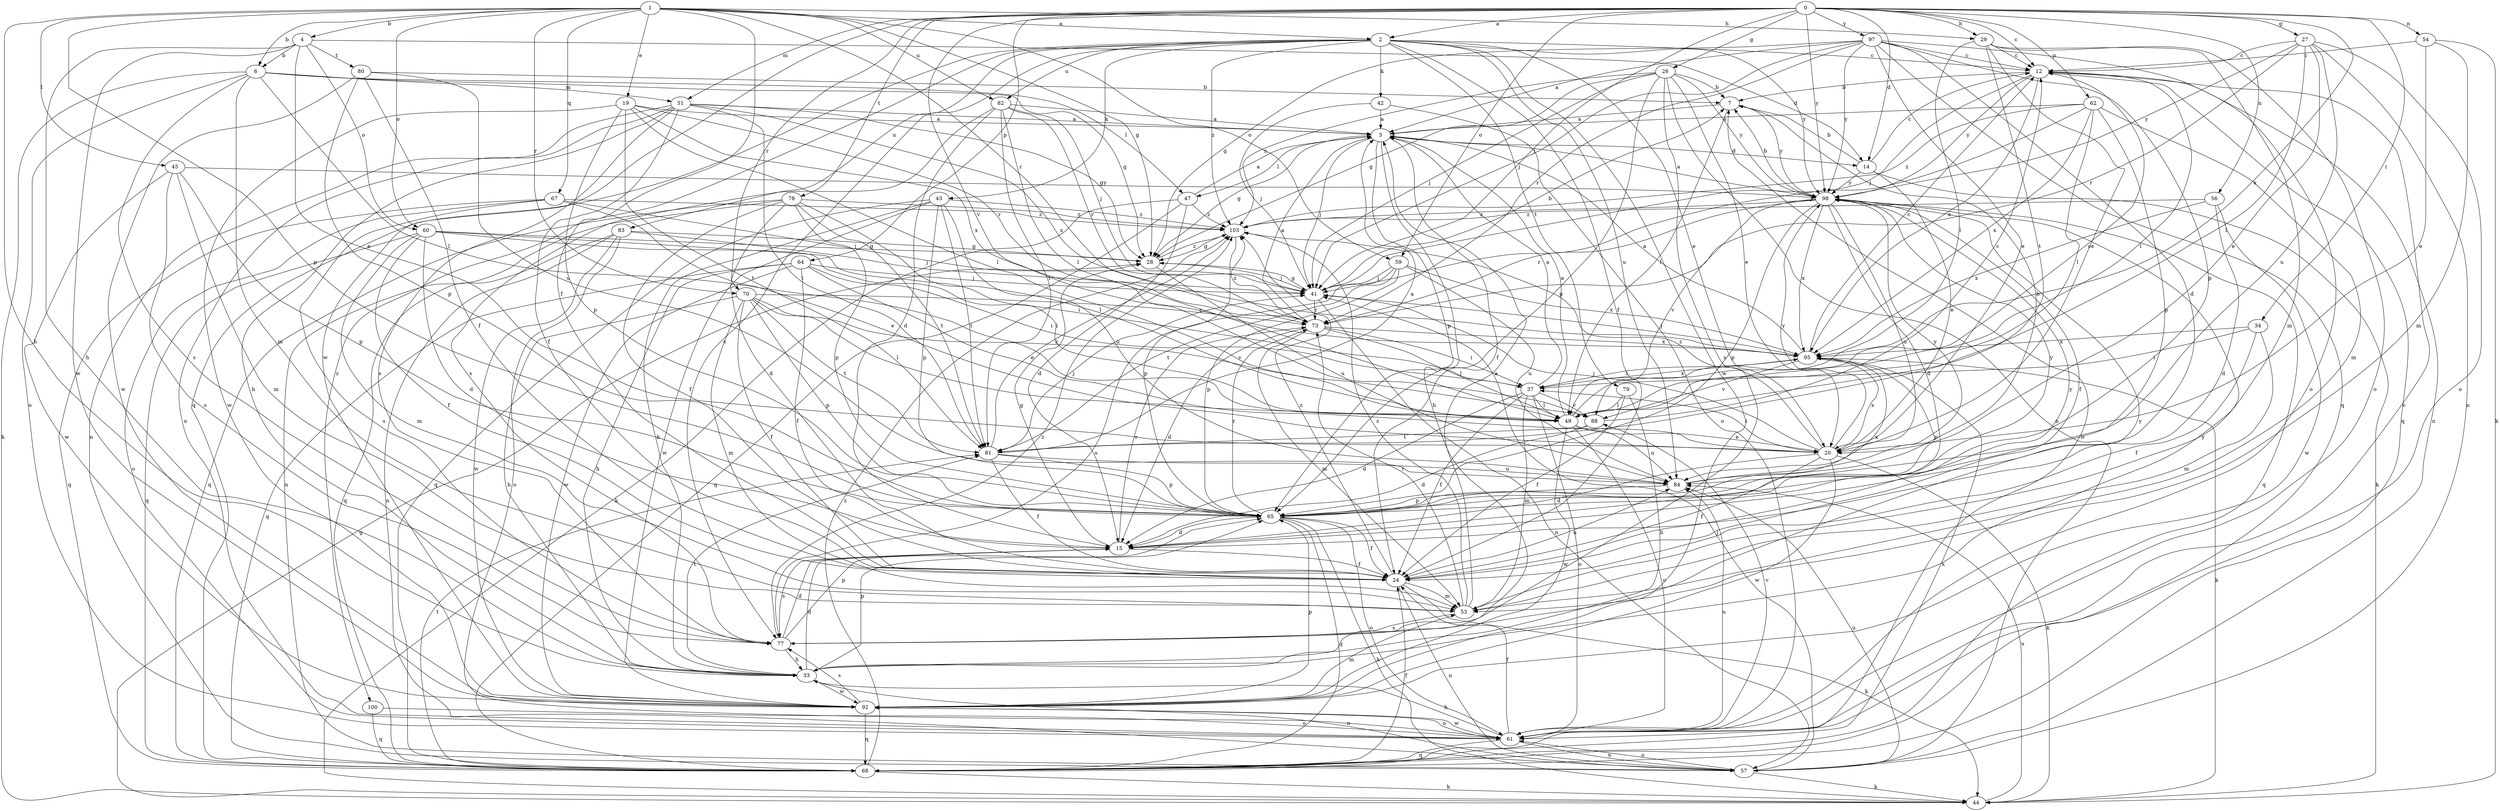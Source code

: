 strict digraph  {
0;
1;
2;
3;
4;
6;
7;
12;
14;
15;
19;
20;
24;
26;
27;
28;
29;
33;
34;
37;
41;
42;
43;
44;
45;
47;
49;
51;
53;
54;
56;
57;
59;
60;
61;
62;
64;
65;
67;
68;
70;
73;
77;
78;
79;
80;
81;
82;
83;
84;
88;
92;
95;
97;
98;
100;
103;
0 -> 2  [label=a];
0 -> 12  [label=c];
0 -> 14  [label=d];
0 -> 26  [label=g];
0 -> 27  [label=g];
0 -> 29  [label=h];
0 -> 34  [label=i];
0 -> 41  [label=j];
0 -> 51  [label=m];
0 -> 54  [label=n];
0 -> 56  [label=n];
0 -> 59  [label=o];
0 -> 62  [label=p];
0 -> 64  [label=p];
0 -> 70  [label=r];
0 -> 78  [label=t];
0 -> 88  [label=v];
0 -> 92  [label=w];
0 -> 95  [label=x];
0 -> 97  [label=y];
0 -> 98  [label=y];
1 -> 2  [label=a];
1 -> 4  [label=b];
1 -> 6  [label=b];
1 -> 19  [label=e];
1 -> 24  [label=f];
1 -> 28  [label=g];
1 -> 29  [label=h];
1 -> 33  [label=h];
1 -> 45  [label=l];
1 -> 59  [label=o];
1 -> 60  [label=o];
1 -> 65  [label=p];
1 -> 67  [label=q];
1 -> 70  [label=r];
1 -> 73  [label=r];
1 -> 82  [label=u];
2 -> 12  [label=c];
2 -> 20  [label=e];
2 -> 24  [label=f];
2 -> 42  [label=k];
2 -> 43  [label=k];
2 -> 68  [label=q];
2 -> 77  [label=s];
2 -> 79  [label=t];
2 -> 82  [label=u];
2 -> 83  [label=u];
2 -> 84  [label=u];
2 -> 92  [label=w];
2 -> 98  [label=y];
2 -> 100  [label=z];
2 -> 103  [label=z];
3 -> 14  [label=d];
3 -> 24  [label=f];
3 -> 28  [label=g];
3 -> 33  [label=h];
3 -> 41  [label=j];
3 -> 47  [label=l];
3 -> 65  [label=p];
4 -> 6  [label=b];
4 -> 14  [label=d];
4 -> 20  [label=e];
4 -> 33  [label=h];
4 -> 60  [label=o];
4 -> 80  [label=t];
4 -> 92  [label=w];
6 -> 28  [label=g];
6 -> 44  [label=k];
6 -> 47  [label=l];
6 -> 49  [label=l];
6 -> 51  [label=m];
6 -> 53  [label=m];
6 -> 61  [label=o];
6 -> 77  [label=s];
7 -> 3  [label=a];
7 -> 49  [label=l];
7 -> 98  [label=y];
12 -> 7  [label=b];
12 -> 41  [label=j];
12 -> 49  [label=l];
12 -> 57  [label=n];
12 -> 68  [label=q];
12 -> 95  [label=x];
12 -> 98  [label=y];
14 -> 7  [label=b];
14 -> 12  [label=c];
14 -> 20  [label=e];
14 -> 44  [label=k];
14 -> 98  [label=y];
15 -> 24  [label=f];
15 -> 28  [label=g];
15 -> 73  [label=r];
15 -> 77  [label=s];
19 -> 3  [label=a];
19 -> 49  [label=l];
19 -> 65  [label=p];
19 -> 73  [label=r];
19 -> 81  [label=t];
19 -> 92  [label=w];
19 -> 95  [label=x];
20 -> 15  [label=d];
20 -> 24  [label=f];
20 -> 37  [label=i];
20 -> 41  [label=j];
20 -> 44  [label=k];
20 -> 92  [label=w];
20 -> 95  [label=x];
20 -> 98  [label=y];
20 -> 103  [label=z];
24 -> 44  [label=k];
24 -> 53  [label=m];
24 -> 57  [label=n];
24 -> 84  [label=u];
24 -> 98  [label=y];
24 -> 103  [label=z];
26 -> 7  [label=b];
26 -> 20  [label=e];
26 -> 28  [label=g];
26 -> 41  [label=j];
26 -> 57  [label=n];
26 -> 65  [label=p];
26 -> 77  [label=s];
26 -> 98  [label=y];
26 -> 103  [label=z];
27 -> 12  [label=c];
27 -> 20  [label=e];
27 -> 49  [label=l];
27 -> 57  [label=n];
27 -> 61  [label=o];
27 -> 73  [label=r];
27 -> 84  [label=u];
27 -> 98  [label=y];
28 -> 41  [label=j];
28 -> 84  [label=u];
28 -> 103  [label=z];
29 -> 12  [label=c];
29 -> 20  [label=e];
29 -> 49  [label=l];
29 -> 53  [label=m];
29 -> 61  [label=o];
29 -> 81  [label=t];
33 -> 15  [label=d];
33 -> 57  [label=n];
33 -> 65  [label=p];
33 -> 81  [label=t];
33 -> 92  [label=w];
33 -> 98  [label=y];
34 -> 24  [label=f];
34 -> 37  [label=i];
34 -> 53  [label=m];
34 -> 95  [label=x];
37 -> 3  [label=a];
37 -> 15  [label=d];
37 -> 24  [label=f];
37 -> 49  [label=l];
37 -> 53  [label=m];
37 -> 61  [label=o];
37 -> 88  [label=v];
37 -> 95  [label=x];
41 -> 7  [label=b];
41 -> 28  [label=g];
41 -> 57  [label=n];
41 -> 73  [label=r];
42 -> 3  [label=a];
42 -> 41  [label=j];
42 -> 61  [label=o];
43 -> 33  [label=h];
43 -> 65  [label=p];
43 -> 68  [label=q];
43 -> 81  [label=t];
43 -> 84  [label=u];
43 -> 92  [label=w];
43 -> 103  [label=z];
44 -> 28  [label=g];
44 -> 84  [label=u];
45 -> 53  [label=m];
45 -> 65  [label=p];
45 -> 77  [label=s];
45 -> 92  [label=w];
45 -> 98  [label=y];
47 -> 3  [label=a];
47 -> 15  [label=d];
47 -> 44  [label=k];
47 -> 68  [label=q];
47 -> 103  [label=z];
49 -> 3  [label=a];
49 -> 12  [label=c];
49 -> 20  [label=e];
49 -> 61  [label=o];
49 -> 84  [label=u];
49 -> 92  [label=w];
51 -> 3  [label=a];
51 -> 24  [label=f];
51 -> 28  [label=g];
51 -> 33  [label=h];
51 -> 57  [label=n];
51 -> 61  [label=o];
51 -> 77  [label=s];
51 -> 81  [label=t];
51 -> 95  [label=x];
53 -> 3  [label=a];
53 -> 73  [label=r];
53 -> 77  [label=s];
53 -> 103  [label=z];
54 -> 12  [label=c];
54 -> 20  [label=e];
54 -> 44  [label=k];
54 -> 53  [label=m];
56 -> 15  [label=d];
56 -> 92  [label=w];
56 -> 95  [label=x];
56 -> 103  [label=z];
57 -> 41  [label=j];
57 -> 44  [label=k];
57 -> 61  [label=o];
57 -> 84  [label=u];
59 -> 41  [label=j];
59 -> 65  [label=p];
59 -> 77  [label=s];
59 -> 81  [label=t];
59 -> 84  [label=u];
59 -> 95  [label=x];
60 -> 15  [label=d];
60 -> 24  [label=f];
60 -> 28  [label=g];
60 -> 37  [label=i];
60 -> 49  [label=l];
60 -> 53  [label=m];
60 -> 68  [label=q];
61 -> 12  [label=c];
61 -> 24  [label=f];
61 -> 33  [label=h];
61 -> 57  [label=n];
61 -> 68  [label=q];
61 -> 84  [label=u];
61 -> 88  [label=v];
61 -> 92  [label=w];
62 -> 3  [label=a];
62 -> 41  [label=j];
62 -> 49  [label=l];
62 -> 53  [label=m];
62 -> 65  [label=p];
62 -> 95  [label=x];
62 -> 103  [label=z];
64 -> 20  [label=e];
64 -> 24  [label=f];
64 -> 33  [label=h];
64 -> 37  [label=i];
64 -> 41  [label=j];
64 -> 68  [label=q];
64 -> 92  [label=w];
65 -> 15  [label=d];
65 -> 24  [label=f];
65 -> 44  [label=k];
65 -> 61  [label=o];
65 -> 68  [label=q];
65 -> 73  [label=r];
65 -> 95  [label=x];
65 -> 98  [label=y];
67 -> 20  [label=e];
67 -> 41  [label=j];
67 -> 61  [label=o];
67 -> 68  [label=q];
67 -> 77  [label=s];
67 -> 103  [label=z];
68 -> 7  [label=b];
68 -> 24  [label=f];
68 -> 44  [label=k];
68 -> 81  [label=t];
68 -> 95  [label=x];
68 -> 103  [label=z];
70 -> 24  [label=f];
70 -> 33  [label=h];
70 -> 49  [label=l];
70 -> 53  [label=m];
70 -> 65  [label=p];
70 -> 73  [label=r];
70 -> 81  [label=t];
70 -> 88  [label=v];
73 -> 3  [label=a];
73 -> 15  [label=d];
73 -> 37  [label=i];
73 -> 49  [label=l];
73 -> 53  [label=m];
73 -> 95  [label=x];
73 -> 103  [label=z];
77 -> 15  [label=d];
77 -> 33  [label=h];
77 -> 65  [label=p];
77 -> 98  [label=y];
77 -> 103  [label=z];
78 -> 15  [label=d];
78 -> 24  [label=f];
78 -> 49  [label=l];
78 -> 57  [label=n];
78 -> 65  [label=p];
78 -> 68  [label=q];
78 -> 81  [label=t];
78 -> 103  [label=z];
79 -> 24  [label=f];
79 -> 33  [label=h];
79 -> 49  [label=l];
80 -> 7  [label=b];
80 -> 24  [label=f];
80 -> 65  [label=p];
80 -> 84  [label=u];
80 -> 92  [label=w];
81 -> 3  [label=a];
81 -> 24  [label=f];
81 -> 41  [label=j];
81 -> 65  [label=p];
81 -> 84  [label=u];
81 -> 103  [label=z];
82 -> 3  [label=a];
82 -> 15  [label=d];
82 -> 41  [label=j];
82 -> 49  [label=l];
82 -> 73  [label=r];
82 -> 77  [label=s];
82 -> 81  [label=t];
83 -> 28  [label=g];
83 -> 41  [label=j];
83 -> 57  [label=n];
83 -> 61  [label=o];
83 -> 68  [label=q];
83 -> 92  [label=w];
84 -> 7  [label=b];
84 -> 65  [label=p];
84 -> 98  [label=y];
88 -> 12  [label=c];
88 -> 15  [label=d];
88 -> 81  [label=t];
92 -> 53  [label=m];
92 -> 61  [label=o];
92 -> 65  [label=p];
92 -> 68  [label=q];
92 -> 77  [label=s];
95 -> 3  [label=a];
95 -> 12  [label=c];
95 -> 37  [label=i];
95 -> 41  [label=j];
95 -> 44  [label=k];
95 -> 65  [label=p];
95 -> 88  [label=v];
97 -> 3  [label=a];
97 -> 12  [label=c];
97 -> 15  [label=d];
97 -> 20  [label=e];
97 -> 28  [label=g];
97 -> 41  [label=j];
97 -> 61  [label=o];
97 -> 65  [label=p];
97 -> 68  [label=q];
97 -> 73  [label=r];
97 -> 98  [label=y];
98 -> 3  [label=a];
98 -> 7  [label=b];
98 -> 15  [label=d];
98 -> 24  [label=f];
98 -> 65  [label=p];
98 -> 68  [label=q];
98 -> 73  [label=r];
98 -> 84  [label=u];
98 -> 88  [label=v];
98 -> 95  [label=x];
98 -> 103  [label=z];
100 -> 61  [label=o];
100 -> 68  [label=q];
103 -> 28  [label=g];
103 -> 65  [label=p];
}

